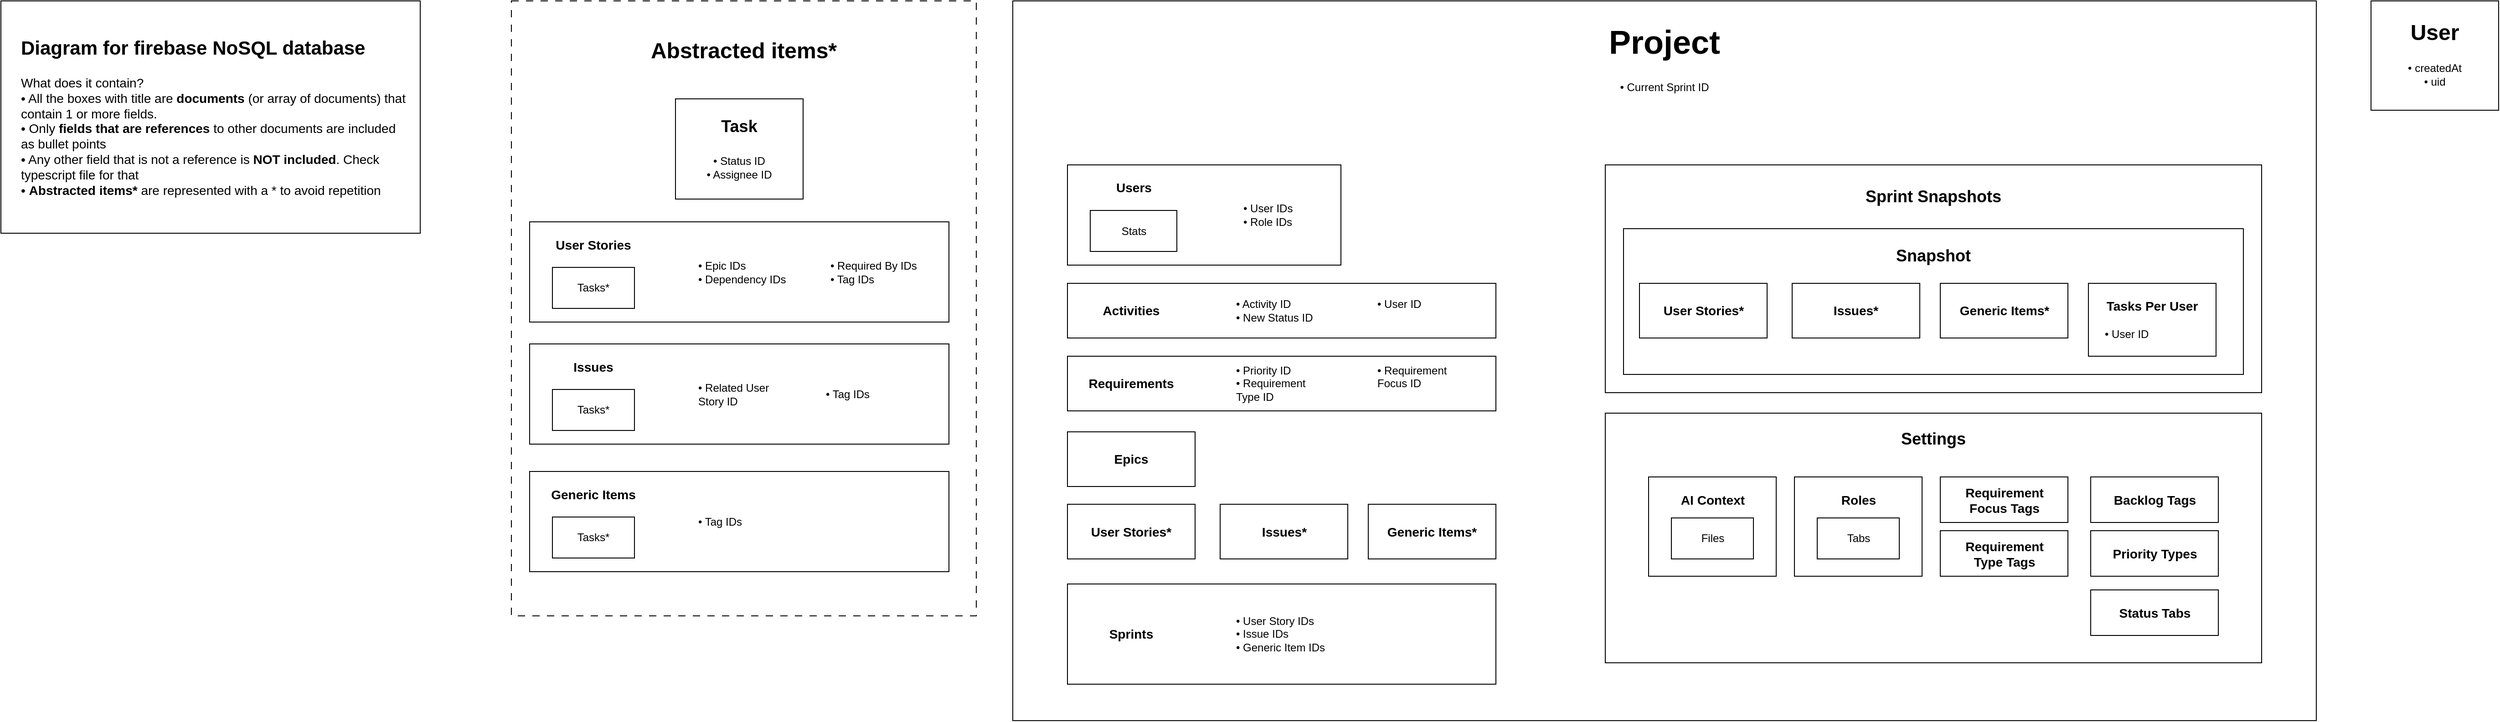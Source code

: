 <mxfile version="26.2.14">
  <diagram name="Página-1" id="4OTmXY2Rh0phOZ1CV6iW">
    <mxGraphModel dx="2370" dy="799" grid="1" gridSize="10" guides="1" tooltips="1" connect="1" arrows="1" fold="1" page="1" pageScale="1" pageWidth="827" pageHeight="1169" math="0" shadow="0">
      <root>
        <mxCell id="0" />
        <mxCell id="1" parent="0" />
        <mxCell id="7UEIV4KV4VF5LxMRAz7w-37" value="" style="rounded=0;whiteSpace=wrap;html=1;fillColor=none;dashed=1;dashPattern=8 8;fillStyle=zigzag-line;gradientColor=default;" parent="1" vertex="1">
          <mxGeometry x="-60" y="30" width="510" height="675" as="geometry" />
        </mxCell>
        <mxCell id="7UEIV4KV4VF5LxMRAz7w-19" value="" style="rounded=0;whiteSpace=wrap;html=1;" parent="1" vertex="1">
          <mxGeometry x="-620" y="30" width="460" height="255" as="geometry" />
        </mxCell>
        <mxCell id="syVXaHFY9ad1_4dyUhUQ-4" value="" style="rounded=0;whiteSpace=wrap;html=1;" parent="1" vertex="1">
          <mxGeometry x="490" y="30" width="1430" height="790" as="geometry" />
        </mxCell>
        <mxCell id="syVXaHFY9ad1_4dyUhUQ-6" value="&lt;h1&gt;Project&lt;/h1&gt;" style="text;html=1;align=center;verticalAlign=middle;whiteSpace=wrap;rounded=0;fontSize=18;" parent="1" vertex="1">
          <mxGeometry x="1140" y="60" width="130" height="30" as="geometry" />
        </mxCell>
        <mxCell id="syVXaHFY9ad1_4dyUhUQ-7" value="" style="rounded=0;whiteSpace=wrap;html=1;" parent="1" vertex="1">
          <mxGeometry x="550" y="340" width="470" height="60" as="geometry" />
        </mxCell>
        <mxCell id="syVXaHFY9ad1_4dyUhUQ-8" value="&lt;h3&gt;Activities&lt;/h3&gt;" style="text;html=1;align=center;verticalAlign=middle;whiteSpace=wrap;rounded=0;" parent="1" vertex="1">
          <mxGeometry x="580" y="355" width="80" height="30" as="geometry" />
        </mxCell>
        <mxCell id="syVXaHFY9ad1_4dyUhUQ-51" value="" style="rounded=0;whiteSpace=wrap;html=1;" parent="1" vertex="1">
          <mxGeometry x="550" y="210" width="300" height="110" as="geometry" />
        </mxCell>
        <mxCell id="syVXaHFY9ad1_4dyUhUQ-21" value="" style="rounded=0;whiteSpace=wrap;html=1;" parent="1" vertex="1">
          <mxGeometry x="575" y="260" width="95" height="45" as="geometry" />
        </mxCell>
        <mxCell id="syVXaHFY9ad1_4dyUhUQ-23" value="Stats" style="text;html=1;align=center;verticalAlign=middle;whiteSpace=wrap;rounded=0;" parent="1" vertex="1">
          <mxGeometry x="592.5" y="267.5" width="60" height="30" as="geometry" />
        </mxCell>
        <mxCell id="syVXaHFY9ad1_4dyUhUQ-52" value="&lt;h3&gt;Users&lt;/h3&gt;" style="text;html=1;align=center;verticalAlign=middle;whiteSpace=wrap;rounded=0;" parent="1" vertex="1">
          <mxGeometry x="592.5" y="220" width="60" height="30" as="geometry" />
        </mxCell>
        <mxCell id="syVXaHFY9ad1_4dyUhUQ-55" value="" style="rounded=0;whiteSpace=wrap;html=1;" parent="1" vertex="1">
          <mxGeometry x="1980" y="30" width="140" height="120" as="geometry" />
        </mxCell>
        <mxCell id="syVXaHFY9ad1_4dyUhUQ-56" value="&lt;h1&gt;User&lt;/h1&gt;" style="text;html=1;align=center;verticalAlign=middle;whiteSpace=wrap;rounded=0;" parent="1" vertex="1">
          <mxGeometry x="2020" y="50" width="60" height="30" as="geometry" />
        </mxCell>
        <mxCell id="MFJId0UJbE_y7SjFGPqC-7" value="" style="rounded=0;whiteSpace=wrap;html=1;" parent="1" vertex="1">
          <mxGeometry x="550" y="420" width="470" height="60" as="geometry" />
        </mxCell>
        <mxCell id="MFJId0UJbE_y7SjFGPqC-8" value="&lt;h3&gt;Requirements&lt;/h3&gt;" style="text;html=1;align=center;verticalAlign=middle;whiteSpace=wrap;rounded=0;" parent="1" vertex="1">
          <mxGeometry x="580" y="435" width="80" height="30" as="geometry" />
        </mxCell>
        <mxCell id="MFJId0UJbE_y7SjFGPqC-24" value="" style="rounded=0;whiteSpace=wrap;html=1;" parent="1" vertex="1">
          <mxGeometry x="550" y="503" width="140" height="60" as="geometry" />
        </mxCell>
        <mxCell id="MFJId0UJbE_y7SjFGPqC-25" value="&lt;h3&gt;Epics&lt;/h3&gt;" style="text;html=1;align=center;verticalAlign=middle;whiteSpace=wrap;rounded=0;" parent="1" vertex="1">
          <mxGeometry x="580" y="518" width="80" height="30" as="geometry" />
        </mxCell>
        <mxCell id="MFJId0UJbE_y7SjFGPqC-32" value="" style="rounded=0;whiteSpace=wrap;html=1;" parent="1" vertex="1">
          <mxGeometry x="1140" y="210" width="720" height="250" as="geometry" />
        </mxCell>
        <mxCell id="MFJId0UJbE_y7SjFGPqC-33" value="&lt;h2&gt;Sprint Snapshots&lt;/h2&gt;" style="text;html=1;align=center;verticalAlign=middle;whiteSpace=wrap;rounded=0;" parent="1" vertex="1">
          <mxGeometry x="1375" y="230" width="250" height="30" as="geometry" />
        </mxCell>
        <mxCell id="MFJId0UJbE_y7SjFGPqC-60" value="" style="rounded=0;whiteSpace=wrap;html=1;" parent="1" vertex="1">
          <mxGeometry x="1160" y="280" width="680" height="160" as="geometry" />
        </mxCell>
        <mxCell id="MFJId0UJbE_y7SjFGPqC-61" value="&lt;h2&gt;Snapshot&lt;/h2&gt;" style="text;html=1;align=center;verticalAlign=middle;whiteSpace=wrap;rounded=0;" parent="1" vertex="1">
          <mxGeometry x="1440" y="295" width="120" height="30" as="geometry" />
        </mxCell>
        <mxCell id="MFJId0UJbE_y7SjFGPqC-62" value="" style="rounded=0;whiteSpace=wrap;html=1;" parent="1" vertex="1">
          <mxGeometry x="1140" y="482.5" width="720" height="274" as="geometry" />
        </mxCell>
        <mxCell id="7UEIV4KV4VF5LxMRAz7w-13" value="" style="rounded=0;whiteSpace=wrap;html=1;" parent="1" vertex="1">
          <mxGeometry x="1187.5" y="552.5" width="140" height="109" as="geometry" />
        </mxCell>
        <mxCell id="MFJId0UJbE_y7SjFGPqC-63" value="&lt;h2&gt;Settings&lt;/h2&gt;" style="text;html=1;align=center;verticalAlign=middle;whiteSpace=wrap;rounded=0;" parent="1" vertex="1">
          <mxGeometry x="1375" y="495.5" width="250" height="30" as="geometry" />
        </mxCell>
        <mxCell id="MFJId0UJbE_y7SjFGPqC-66" value="&lt;h3&gt;AI Context&lt;/h3&gt;" style="text;html=1;align=center;verticalAlign=middle;whiteSpace=wrap;rounded=0;" parent="1" vertex="1">
          <mxGeometry x="1197.5" y="562.5" width="120" height="30" as="geometry" />
        </mxCell>
        <mxCell id="MFJId0UJbE_y7SjFGPqC-69" value="" style="rounded=0;whiteSpace=wrap;html=1;" parent="1" vertex="1">
          <mxGeometry x="1347.5" y="552.5" width="140" height="109" as="geometry" />
        </mxCell>
        <mxCell id="MFJId0UJbE_y7SjFGPqC-70" value="&lt;h3&gt;Roles&lt;/h3&gt;" style="text;html=1;align=center;verticalAlign=middle;whiteSpace=wrap;rounded=0;" parent="1" vertex="1">
          <mxGeometry x="1387.5" y="562.5" width="60" height="30" as="geometry" />
        </mxCell>
        <mxCell id="MFJId0UJbE_y7SjFGPqC-71" value="" style="rounded=0;whiteSpace=wrap;html=1;" parent="1" vertex="1">
          <mxGeometry x="1372.5" y="597.5" width="90" height="45" as="geometry" />
        </mxCell>
        <mxCell id="MFJId0UJbE_y7SjFGPqC-72" value="Tabs" style="text;html=1;align=center;verticalAlign=middle;whiteSpace=wrap;rounded=0;" parent="1" vertex="1">
          <mxGeometry x="1387.5" y="605" width="60" height="30" as="geometry" />
        </mxCell>
        <mxCell id="MFJId0UJbE_y7SjFGPqC-90" value="&lt;p&gt;&lt;/p&gt;&lt;span style=&quot;background-color: transparent; color: light-dark(rgb(0, 0, 0), rgb(255, 255, 255));&quot;&gt;• createdAt&lt;/span&gt;&lt;div&gt;&lt;span style=&quot;background-color: transparent; color: light-dark(rgb(0, 0, 0), rgb(255, 255, 255));&quot;&gt;• uid&lt;/span&gt;&lt;/div&gt;" style="text;html=1;align=center;verticalAlign=middle;whiteSpace=wrap;rounded=0;" parent="1" vertex="1">
          <mxGeometry x="2000" y="90" width="100" height="30" as="geometry" />
        </mxCell>
        <mxCell id="MFJId0UJbE_y7SjFGPqC-91" value="&lt;p&gt;&lt;/p&gt;&lt;span style=&quot;background-color: transparent; color: light-dark(rgb(0, 0, 0), rgb(255, 255, 255));&quot;&gt;• User IDs&lt;/span&gt;&lt;br&gt;&lt;span style=&quot;background-color: transparent; color: light-dark(rgb(0, 0, 0), rgb(255, 255, 255));&quot;&gt;• Role IDs&lt;/span&gt;&lt;span style=&quot;background-color: transparent; color: light-dark(rgb(0, 0, 0), rgb(255, 255, 255));&quot;&gt;&amp;nbsp;&lt;/span&gt;&lt;div&gt;&lt;div&gt;&lt;p&gt;&lt;/p&gt;&lt;/div&gt;&lt;/div&gt;" style="text;html=1;align=left;verticalAlign=middle;whiteSpace=wrap;rounded=0;fontSize=12;spacing=0;spacingBottom=0;horizontal=1;" parent="1" vertex="1">
          <mxGeometry x="742.5" y="240" width="75" height="50" as="geometry" />
        </mxCell>
        <mxCell id="MFJId0UJbE_y7SjFGPqC-95" value="&lt;p&gt;&lt;/p&gt;&lt;span style=&quot;background-color: transparent; color: light-dark(rgb(0, 0, 0), rgb(255, 255, 255));&quot;&gt;• Activity ID&lt;/span&gt;&lt;br&gt;&lt;span style=&quot;background-color: transparent; color: light-dark(rgb(0, 0, 0), rgb(255, 255, 255));&quot;&gt;• New Status ID&lt;/span&gt;&lt;div&gt;&lt;div&gt;&lt;p&gt;&lt;/p&gt;&lt;/div&gt;&lt;/div&gt;" style="text;html=1;align=left;verticalAlign=middle;whiteSpace=wrap;rounded=0;fontSize=12;spacing=0;spacingBottom=0;horizontal=1;" parent="1" vertex="1">
          <mxGeometry x="735" y="345" width="90" height="50" as="geometry" />
        </mxCell>
        <mxCell id="MFJId0UJbE_y7SjFGPqC-96" value="&lt;p&gt;&lt;/p&gt;&lt;span style=&quot;background-color: transparent; color: light-dark(rgb(0, 0, 0), rgb(255, 255, 255));&quot;&gt;• User ID&lt;/span&gt;&lt;div&gt;&lt;span style=&quot;background-color: transparent; color: light-dark(rgb(0, 0, 0), rgb(255, 255, 255));&quot;&gt;&amp;nbsp;&lt;/span&gt;&lt;br&gt;&lt;div&gt;&lt;div&gt;&lt;p&gt;&lt;/p&gt;&lt;/div&gt;&lt;/div&gt;&lt;/div&gt;" style="text;html=1;align=left;verticalAlign=middle;whiteSpace=wrap;rounded=0;fontSize=12;spacing=0;spacingBottom=0;horizontal=1;" parent="1" vertex="1">
          <mxGeometry x="890" y="345" width="90" height="50" as="geometry" />
        </mxCell>
        <mxCell id="MFJId0UJbE_y7SjFGPqC-97" value="&lt;p&gt;&lt;/p&gt;&lt;span style=&quot;background-color: transparent; color: light-dark(rgb(0, 0, 0), rgb(255, 255, 255));&quot;&gt;• Current Sprint ID&lt;/span&gt;&lt;div&gt;&lt;div&gt;&lt;div&gt;&lt;p&gt;&lt;/p&gt;&lt;/div&gt;&lt;/div&gt;&lt;/div&gt;" style="text;html=1;align=center;verticalAlign=middle;whiteSpace=wrap;rounded=0;fontSize=12;spacing=0;spacingBottom=0;horizontal=1;" parent="1" vertex="1">
          <mxGeometry x="1130" y="100" width="150" height="50" as="geometry" />
        </mxCell>
        <mxCell id="MFJId0UJbE_y7SjFGPqC-98" value="&lt;p&gt;&lt;/p&gt;&lt;span style=&quot;background-color: transparent; color: light-dark(rgb(0, 0, 0), rgb(255, 255, 255));&quot;&gt;• Priority ID&lt;/span&gt;&lt;br&gt;&lt;span style=&quot;background-color: transparent; color: light-dark(rgb(0, 0, 0), rgb(255, 255, 255));&quot;&gt;• Requirement Type ID&lt;/span&gt;&lt;div&gt;&lt;div&gt;&lt;p&gt;&lt;/p&gt;&lt;/div&gt;&lt;/div&gt;" style="text;html=1;align=left;verticalAlign=middle;whiteSpace=wrap;rounded=0;fontSize=12;spacing=0;spacingBottom=0;horizontal=1;" parent="1" vertex="1">
          <mxGeometry x="735" y="425" width="90" height="50" as="geometry" />
        </mxCell>
        <mxCell id="MFJId0UJbE_y7SjFGPqC-99" value="&lt;p&gt;&lt;/p&gt;&lt;span style=&quot;background-color: transparent; color: light-dark(rgb(0, 0, 0), rgb(255, 255, 255));&quot;&gt;• Requirement Focus ID&lt;/span&gt;&lt;div&gt;&lt;span style=&quot;background-color: transparent; color: light-dark(rgb(0, 0, 0), rgb(255, 255, 255));&quot;&gt;&amp;nbsp;&lt;/span&gt;&lt;br&gt;&lt;div&gt;&lt;div&gt;&lt;p&gt;&lt;/p&gt;&lt;/div&gt;&lt;/div&gt;&lt;/div&gt;" style="text;html=1;align=left;verticalAlign=middle;whiteSpace=wrap;rounded=0;fontSize=12;spacing=0;spacingBottom=0;horizontal=1;" parent="1" vertex="1">
          <mxGeometry x="890" y="425" width="90" height="50" as="geometry" />
        </mxCell>
        <mxCell id="MFJId0UJbE_y7SjFGPqC-102" value="" style="rounded=0;whiteSpace=wrap;html=1;" parent="1" vertex="1">
          <mxGeometry x="120" y="137.5" width="140" height="110" as="geometry" />
        </mxCell>
        <mxCell id="MFJId0UJbE_y7SjFGPqC-103" value="&lt;h2&gt;Task&lt;/h2&gt;" style="text;html=1;align=center;verticalAlign=middle;whiteSpace=wrap;rounded=0;" parent="1" vertex="1">
          <mxGeometry x="160" y="152.5" width="60" height="30" as="geometry" />
        </mxCell>
        <mxCell id="MFJId0UJbE_y7SjFGPqC-104" value="&lt;p&gt;&lt;/p&gt;&lt;span style=&quot;background-color: transparent; color: light-dark(rgb(0, 0, 0), rgb(255, 255, 255));&quot;&gt;• Status ID&lt;br&gt;&lt;/span&gt;&lt;div&gt;&lt;span style=&quot;background-color: transparent; color: light-dark(rgb(0, 0, 0), rgb(255, 255, 255));&quot;&gt;• Assignee ID&lt;/span&gt;&lt;p&gt;&lt;/p&gt;&lt;/div&gt;" style="text;html=1;align=center;verticalAlign=middle;whiteSpace=wrap;rounded=0;" parent="1" vertex="1">
          <mxGeometry x="140" y="197.5" width="100" height="30" as="geometry" />
        </mxCell>
        <mxCell id="MFJId0UJbE_y7SjFGPqC-118" value="" style="rounded=0;whiteSpace=wrap;html=1;" parent="1" vertex="1">
          <mxGeometry x="550" y="670" width="470" height="110" as="geometry" />
        </mxCell>
        <mxCell id="MFJId0UJbE_y7SjFGPqC-121" value="&lt;h3&gt;Sprints&lt;/h3&gt;" style="text;html=1;align=center;verticalAlign=middle;whiteSpace=wrap;rounded=0;" parent="1" vertex="1">
          <mxGeometry x="560" y="710" width="120" height="30" as="geometry" />
        </mxCell>
        <mxCell id="MFJId0UJbE_y7SjFGPqC-122" value="&lt;p&gt;&lt;/p&gt;&lt;span style=&quot;background-color: transparent; color: light-dark(rgb(0, 0, 0), rgb(255, 255, 255));&quot;&gt;• User Story IDs&lt;br&gt;&lt;/span&gt;&lt;div&gt;&lt;span style=&quot;background-color: transparent; color: light-dark(rgb(0, 0, 0), rgb(255, 255, 255));&quot;&gt;• Issue IDs&lt;/span&gt;&lt;/div&gt;&lt;div&gt;&lt;span style=&quot;background-color: transparent; color: light-dark(rgb(0, 0, 0), rgb(255, 255, 255));&quot;&gt;• Generic Item IDs&lt;/span&gt;&lt;div&gt;&lt;div&gt;&lt;div&gt;&lt;div&gt;&lt;div&gt;&lt;p&gt;&lt;/p&gt;&lt;/div&gt;&lt;/div&gt;&lt;/div&gt;&lt;/div&gt;&lt;/div&gt;&lt;/div&gt;" style="text;html=1;align=left;verticalAlign=middle;whiteSpace=wrap;rounded=0;fontSize=12;spacing=0;spacingBottom=0;horizontal=1;" parent="1" vertex="1">
          <mxGeometry x="735" y="700" width="105" height="50" as="geometry" />
        </mxCell>
        <mxCell id="MFJId0UJbE_y7SjFGPqC-124" value="" style="rounded=0;whiteSpace=wrap;html=1;" parent="1" vertex="1">
          <mxGeometry x="1670" y="340" width="140" height="80" as="geometry" />
        </mxCell>
        <mxCell id="MFJId0UJbE_y7SjFGPqC-125" value="&lt;h3&gt;Tasks Per User&lt;/h3&gt;" style="text;html=1;align=center;verticalAlign=middle;whiteSpace=wrap;rounded=0;" parent="1" vertex="1">
          <mxGeometry x="1680" y="350" width="120" height="30" as="geometry" />
        </mxCell>
        <mxCell id="MFJId0UJbE_y7SjFGPqC-126" value="&lt;p&gt;&lt;/p&gt;&lt;span style=&quot;background-color: transparent; color: light-dark(rgb(0, 0, 0), rgb(255, 255, 255));&quot;&gt;• User ID&lt;/span&gt;&lt;div&gt;&lt;div&gt;&lt;div&gt;&lt;p&gt;&lt;/p&gt;&lt;/div&gt;&lt;/div&gt;&lt;/div&gt;" style="text;html=1;align=left;verticalAlign=middle;whiteSpace=wrap;rounded=0;fontSize=12;spacing=0;spacingBottom=0;horizontal=1;" parent="1" vertex="1">
          <mxGeometry x="1687.5" y="382.5" width="105" height="27.5" as="geometry" />
        </mxCell>
        <mxCell id="7UEIV4KV4VF5LxMRAz7w-1" value="" style="rounded=0;whiteSpace=wrap;html=1;" parent="1" vertex="1">
          <mxGeometry x="1507.5" y="552.5" width="140" height="50" as="geometry" />
        </mxCell>
        <mxCell id="7UEIV4KV4VF5LxMRAz7w-2" value="&lt;h3&gt;Requirement Focus Tags&lt;/h3&gt;" style="text;html=1;align=center;verticalAlign=middle;whiteSpace=wrap;rounded=0;" parent="1" vertex="1">
          <mxGeometry x="1517.5" y="562.5" width="120" height="30" as="geometry" />
        </mxCell>
        <mxCell id="7UEIV4KV4VF5LxMRAz7w-7" value="" style="rounded=0;whiteSpace=wrap;html=1;" parent="1" vertex="1">
          <mxGeometry x="1507.5" y="611.5" width="140" height="50" as="geometry" />
        </mxCell>
        <mxCell id="7UEIV4KV4VF5LxMRAz7w-8" value="&lt;h3&gt;Requirement Type Tags&lt;/h3&gt;" style="text;html=1;align=center;verticalAlign=middle;whiteSpace=wrap;rounded=0;" parent="1" vertex="1">
          <mxGeometry x="1517.5" y="621.5" width="120" height="30" as="geometry" />
        </mxCell>
        <mxCell id="7UEIV4KV4VF5LxMRAz7w-9" value="" style="rounded=0;whiteSpace=wrap;html=1;" parent="1" vertex="1">
          <mxGeometry x="1672.5" y="552.5" width="140" height="50" as="geometry" />
        </mxCell>
        <mxCell id="7UEIV4KV4VF5LxMRAz7w-10" value="&lt;h3&gt;Backlog Tags&lt;/h3&gt;" style="text;html=1;align=center;verticalAlign=middle;whiteSpace=wrap;rounded=0;" parent="1" vertex="1">
          <mxGeometry x="1682.5" y="562.5" width="120" height="30" as="geometry" />
        </mxCell>
        <mxCell id="7UEIV4KV4VF5LxMRAz7w-11" value="" style="rounded=0;whiteSpace=wrap;html=1;" parent="1" vertex="1">
          <mxGeometry x="1672.5" y="611.5" width="140" height="50" as="geometry" />
        </mxCell>
        <mxCell id="7UEIV4KV4VF5LxMRAz7w-12" value="&lt;h3&gt;Priority Types&lt;/h3&gt;" style="text;html=1;align=center;verticalAlign=middle;whiteSpace=wrap;rounded=0;" parent="1" vertex="1">
          <mxGeometry x="1682.5" y="621.5" width="120" height="30" as="geometry" />
        </mxCell>
        <mxCell id="7UEIV4KV4VF5LxMRAz7w-14" value="" style="rounded=0;whiteSpace=wrap;html=1;" parent="1" vertex="1">
          <mxGeometry x="1212.5" y="597.5" width="90" height="45" as="geometry" />
        </mxCell>
        <mxCell id="7UEIV4KV4VF5LxMRAz7w-15" value="Files" style="text;html=1;align=center;verticalAlign=middle;whiteSpace=wrap;rounded=0;" parent="1" vertex="1">
          <mxGeometry x="1227.5" y="605" width="60" height="30" as="geometry" />
        </mxCell>
        <mxCell id="7UEIV4KV4VF5LxMRAz7w-16" value="" style="rounded=0;whiteSpace=wrap;html=1;" parent="1" vertex="1">
          <mxGeometry x="1672.5" y="676.5" width="140" height="50" as="geometry" />
        </mxCell>
        <mxCell id="7UEIV4KV4VF5LxMRAz7w-17" value="&lt;h3&gt;Status Tabs&lt;/h3&gt;" style="text;html=1;align=center;verticalAlign=middle;whiteSpace=wrap;rounded=0;" parent="1" vertex="1">
          <mxGeometry x="1682.5" y="686.5" width="120" height="30" as="geometry" />
        </mxCell>
        <mxCell id="7UEIV4KV4VF5LxMRAz7w-18" value="&lt;h2&gt;&lt;b&gt;Diagram for firebase NoSQL database&lt;/b&gt;&lt;/h2&gt;&lt;div&gt;What does it contain?&lt;/div&gt;&lt;div&gt;• All the boxes with title are &lt;b&gt;documents&lt;/b&gt;&amp;nbsp;(or array of documents) that contain 1 or more fields.&lt;/div&gt;&lt;div&gt;• Only &lt;b&gt;fields that are&amp;nbsp;references&lt;/b&gt; to other documents are included as bullet points&lt;/div&gt;&lt;div&gt;• Any other field that is not a reference is &lt;b&gt;NOT included&lt;/b&gt;. Check typescript file for that&lt;/div&gt;&lt;div&gt;• &lt;b&gt;Abstracted items*&lt;/b&gt; are represented with a * to avoid repetition&lt;/div&gt;" style="text;html=1;align=left;verticalAlign=top;whiteSpace=wrap;rounded=0;fontSize=14;" parent="1" vertex="1">
          <mxGeometry x="-600" y="45" width="430" height="220" as="geometry" />
        </mxCell>
        <mxCell id="7UEIV4KV4VF5LxMRAz7w-20" value="" style="rounded=0;whiteSpace=wrap;html=1;" parent="1" vertex="1">
          <mxGeometry x="-40" y="272.5" width="460" height="110" as="geometry" />
        </mxCell>
        <mxCell id="7UEIV4KV4VF5LxMRAz7w-21" value="" style="rounded=0;whiteSpace=wrap;html=1;" parent="1" vertex="1">
          <mxGeometry x="-15" y="322.5" width="90" height="45" as="geometry" />
        </mxCell>
        <mxCell id="7UEIV4KV4VF5LxMRAz7w-22" value="Tasks*" style="text;html=1;align=center;verticalAlign=middle;whiteSpace=wrap;rounded=0;" parent="1" vertex="1">
          <mxGeometry y="330" width="60" height="30" as="geometry" />
        </mxCell>
        <mxCell id="7UEIV4KV4VF5LxMRAz7w-23" value="&lt;h3&gt;User Stories&lt;/h3&gt;" style="text;html=1;align=center;verticalAlign=middle;whiteSpace=wrap;rounded=0;" parent="1" vertex="1">
          <mxGeometry x="-30" y="282.5" width="120" height="30" as="geometry" />
        </mxCell>
        <mxCell id="7UEIV4KV4VF5LxMRAz7w-24" value="&lt;p&gt;&lt;/p&gt;&lt;span style=&quot;background-color: transparent; color: light-dark(rgb(0, 0, 0), rgb(255, 255, 255));&quot;&gt;• Epic IDs&lt;/span&gt;&lt;br&gt;&lt;span style=&quot;background-color: transparent; color: light-dark(rgb(0, 0, 0), rgb(255, 255, 255));&quot;&gt;• Dependency&lt;/span&gt;&lt;span style=&quot;background-color: transparent; color: light-dark(rgb(0, 0, 0), rgb(255, 255, 255));&quot;&gt;&amp;nbsp;IDs&lt;/span&gt;&lt;div&gt;&lt;div&gt;&lt;p&gt;&lt;/p&gt;&lt;/div&gt;&lt;/div&gt;" style="text;html=1;align=left;verticalAlign=middle;whiteSpace=wrap;rounded=0;fontSize=12;spacing=0;spacingBottom=0;horizontal=1;" parent="1" vertex="1">
          <mxGeometry x="145" y="302.5" width="105" height="50" as="geometry" />
        </mxCell>
        <mxCell id="7UEIV4KV4VF5LxMRAz7w-25" value="&lt;p&gt;&lt;/p&gt;&lt;span style=&quot;background-color: transparent; color: light-dark(rgb(0, 0, 0), rgb(255, 255, 255));&quot;&gt;• Required By IDs&lt;/span&gt;&lt;div&gt;&lt;span style=&quot;background-color: transparent; color: light-dark(rgb(0, 0, 0), rgb(255, 255, 255));&quot;&gt;• T&lt;/span&gt;&lt;span style=&quot;background-color: transparent;&quot;&gt;ag IDs&lt;/span&gt;&lt;div&gt;&lt;div&gt;&lt;p&gt;&lt;/p&gt;&lt;/div&gt;&lt;/div&gt;&lt;/div&gt;" style="text;html=1;align=left;verticalAlign=middle;whiteSpace=wrap;rounded=0;fontSize=12;spacing=0;spacingBottom=0;horizontal=1;" parent="1" vertex="1">
          <mxGeometry x="290" y="302.5" width="105" height="50" as="geometry" />
        </mxCell>
        <mxCell id="7UEIV4KV4VF5LxMRAz7w-26" value="" style="rounded=0;whiteSpace=wrap;html=1;" parent="1" vertex="1">
          <mxGeometry x="-40" y="406.5" width="460" height="110" as="geometry" />
        </mxCell>
        <mxCell id="7UEIV4KV4VF5LxMRAz7w-27" value="" style="rounded=0;whiteSpace=wrap;html=1;" parent="1" vertex="1">
          <mxGeometry x="-15" y="456.5" width="90" height="45" as="geometry" />
        </mxCell>
        <mxCell id="7UEIV4KV4VF5LxMRAz7w-28" value="Tasks*" style="text;html=1;align=center;verticalAlign=middle;whiteSpace=wrap;rounded=0;" parent="1" vertex="1">
          <mxGeometry y="464" width="60" height="30" as="geometry" />
        </mxCell>
        <mxCell id="7UEIV4KV4VF5LxMRAz7w-29" value="&lt;h3&gt;Issues&lt;/h3&gt;" style="text;html=1;align=center;verticalAlign=middle;whiteSpace=wrap;rounded=0;" parent="1" vertex="1">
          <mxGeometry x="-30" y="416.5" width="120" height="30" as="geometry" />
        </mxCell>
        <mxCell id="7UEIV4KV4VF5LxMRAz7w-30" value="&lt;p&gt;&lt;/p&gt;&lt;span style=&quot;background-color: transparent; color: light-dark(rgb(0, 0, 0), rgb(255, 255, 255));&quot;&gt;• R&lt;/span&gt;&lt;span style=&quot;background-color: transparent;&quot;&gt;elated User Story ID&amp;nbsp;&lt;/span&gt;&lt;div&gt;&lt;div&gt;&lt;div&gt;&lt;div&gt;&lt;div&gt;&lt;p&gt;&lt;/p&gt;&lt;/div&gt;&lt;/div&gt;&lt;/div&gt;&lt;/div&gt;&lt;/div&gt;" style="text;html=1;align=left;verticalAlign=middle;whiteSpace=wrap;rounded=0;fontSize=12;spacing=0;spacingBottom=0;horizontal=1;" parent="1" vertex="1">
          <mxGeometry x="145" y="436.5" width="105" height="50" as="geometry" />
        </mxCell>
        <mxCell id="7UEIV4KV4VF5LxMRAz7w-31" value="&lt;p&gt;&lt;/p&gt;&lt;span style=&quot;color: light-dark(rgb(0, 0, 0), rgb(255, 255, 255)); background-color: transparent;&quot;&gt;• T&lt;/span&gt;&lt;span style=&quot;background-color: transparent;&quot;&gt;ag IDs&lt;/span&gt;&lt;div&gt;&lt;div&gt;&lt;div&gt;&lt;div&gt;&lt;div&gt;&lt;p&gt;&lt;/p&gt;&lt;/div&gt;&lt;/div&gt;&lt;/div&gt;&lt;/div&gt;&lt;/div&gt;" style="text;html=1;align=left;verticalAlign=middle;whiteSpace=wrap;rounded=0;fontSize=12;spacing=0;spacingBottom=0;horizontal=1;" parent="1" vertex="1">
          <mxGeometry x="285" y="436.5" width="105" height="50" as="geometry" />
        </mxCell>
        <mxCell id="7UEIV4KV4VF5LxMRAz7w-32" value="" style="rounded=0;whiteSpace=wrap;html=1;" parent="1" vertex="1">
          <mxGeometry x="-40" y="546.5" width="460" height="110" as="geometry" />
        </mxCell>
        <mxCell id="7UEIV4KV4VF5LxMRAz7w-33" value="" style="rounded=0;whiteSpace=wrap;html=1;" parent="1" vertex="1">
          <mxGeometry x="-15" y="596.5" width="90" height="45" as="geometry" />
        </mxCell>
        <mxCell id="7UEIV4KV4VF5LxMRAz7w-34" value="Tasks*" style="text;html=1;align=center;verticalAlign=middle;whiteSpace=wrap;rounded=0;" parent="1" vertex="1">
          <mxGeometry y="604" width="60" height="30" as="geometry" />
        </mxCell>
        <mxCell id="7UEIV4KV4VF5LxMRAz7w-35" value="&lt;h3&gt;Generic Items&lt;/h3&gt;" style="text;html=1;align=center;verticalAlign=middle;whiteSpace=wrap;rounded=0;" parent="1" vertex="1">
          <mxGeometry x="-30" y="556.5" width="120" height="30" as="geometry" />
        </mxCell>
        <mxCell id="7UEIV4KV4VF5LxMRAz7w-36" value="&lt;p&gt;&lt;/p&gt;&lt;span style=&quot;background-color: transparent; color: light-dark(rgb(0, 0, 0), rgb(255, 255, 255));&quot;&gt;• Tag IDs&lt;/span&gt;&lt;div&gt;&lt;div&gt;&lt;div&gt;&lt;div&gt;&lt;div&gt;&lt;p&gt;&lt;/p&gt;&lt;/div&gt;&lt;/div&gt;&lt;/div&gt;&lt;/div&gt;&lt;/div&gt;" style="text;html=1;align=left;verticalAlign=middle;whiteSpace=wrap;rounded=0;fontSize=12;spacing=0;spacingBottom=0;horizontal=1;" parent="1" vertex="1">
          <mxGeometry x="145" y="576.5" width="105" height="50" as="geometry" />
        </mxCell>
        <mxCell id="7UEIV4KV4VF5LxMRAz7w-40" value="&lt;h1&gt;Abstracted items*&lt;/h1&gt;" style="text;html=1;align=center;verticalAlign=middle;whiteSpace=wrap;rounded=0;" parent="1" vertex="1">
          <mxGeometry x="60" y="70" width="270" height="30" as="geometry" />
        </mxCell>
        <mxCell id="7UEIV4KV4VF5LxMRAz7w-47" value="" style="rounded=0;whiteSpace=wrap;html=1;" parent="1" vertex="1">
          <mxGeometry x="717.5" y="582.5" width="140" height="60" as="geometry" />
        </mxCell>
        <mxCell id="7UEIV4KV4VF5LxMRAz7w-48" value="&lt;h3&gt;Issues*&lt;/h3&gt;" style="text;html=1;align=center;verticalAlign=middle;whiteSpace=wrap;rounded=0;" parent="1" vertex="1">
          <mxGeometry x="747.5" y="597.5" width="80" height="30" as="geometry" />
        </mxCell>
        <mxCell id="7UEIV4KV4VF5LxMRAz7w-49" value="" style="rounded=0;whiteSpace=wrap;html=1;" parent="1" vertex="1">
          <mxGeometry x="880" y="582.5" width="140" height="60" as="geometry" />
        </mxCell>
        <mxCell id="7UEIV4KV4VF5LxMRAz7w-50" value="&lt;h3&gt;Generic Items*&lt;/h3&gt;" style="text;html=1;align=center;verticalAlign=middle;whiteSpace=wrap;rounded=0;" parent="1" vertex="1">
          <mxGeometry x="890" y="597.5" width="120" height="30" as="geometry" />
        </mxCell>
        <mxCell id="7UEIV4KV4VF5LxMRAz7w-51" value="" style="rounded=0;whiteSpace=wrap;html=1;" parent="1" vertex="1">
          <mxGeometry x="550" y="582.5" width="140" height="60" as="geometry" />
        </mxCell>
        <mxCell id="7UEIV4KV4VF5LxMRAz7w-52" value="&lt;h3&gt;User Stories*&lt;/h3&gt;" style="text;html=1;align=center;verticalAlign=middle;whiteSpace=wrap;rounded=0;" parent="1" vertex="1">
          <mxGeometry x="560" y="597.5" width="120" height="30" as="geometry" />
        </mxCell>
        <mxCell id="7UEIV4KV4VF5LxMRAz7w-53" value="" style="rounded=0;whiteSpace=wrap;html=1;" parent="1" vertex="1">
          <mxGeometry x="1345" y="340" width="140" height="60" as="geometry" />
        </mxCell>
        <mxCell id="7UEIV4KV4VF5LxMRAz7w-54" value="&lt;h3&gt;Issues*&lt;/h3&gt;" style="text;html=1;align=center;verticalAlign=middle;whiteSpace=wrap;rounded=0;" parent="1" vertex="1">
          <mxGeometry x="1375" y="355" width="80" height="30" as="geometry" />
        </mxCell>
        <mxCell id="7UEIV4KV4VF5LxMRAz7w-55" value="" style="rounded=0;whiteSpace=wrap;html=1;" parent="1" vertex="1">
          <mxGeometry x="1507.5" y="340" width="140" height="60" as="geometry" />
        </mxCell>
        <mxCell id="7UEIV4KV4VF5LxMRAz7w-56" value="&lt;h3&gt;Generic Items*&lt;/h3&gt;" style="text;html=1;align=center;verticalAlign=middle;whiteSpace=wrap;rounded=0;" parent="1" vertex="1">
          <mxGeometry x="1517.5" y="355" width="120" height="30" as="geometry" />
        </mxCell>
        <mxCell id="7UEIV4KV4VF5LxMRAz7w-57" value="" style="rounded=0;whiteSpace=wrap;html=1;" parent="1" vertex="1">
          <mxGeometry x="1177.5" y="340" width="140" height="60" as="geometry" />
        </mxCell>
        <mxCell id="7UEIV4KV4VF5LxMRAz7w-58" value="&lt;h3&gt;User Stories*&lt;/h3&gt;" style="text;html=1;align=center;verticalAlign=middle;whiteSpace=wrap;rounded=0;" parent="1" vertex="1">
          <mxGeometry x="1187.5" y="355" width="120" height="30" as="geometry" />
        </mxCell>
      </root>
    </mxGraphModel>
  </diagram>
</mxfile>
